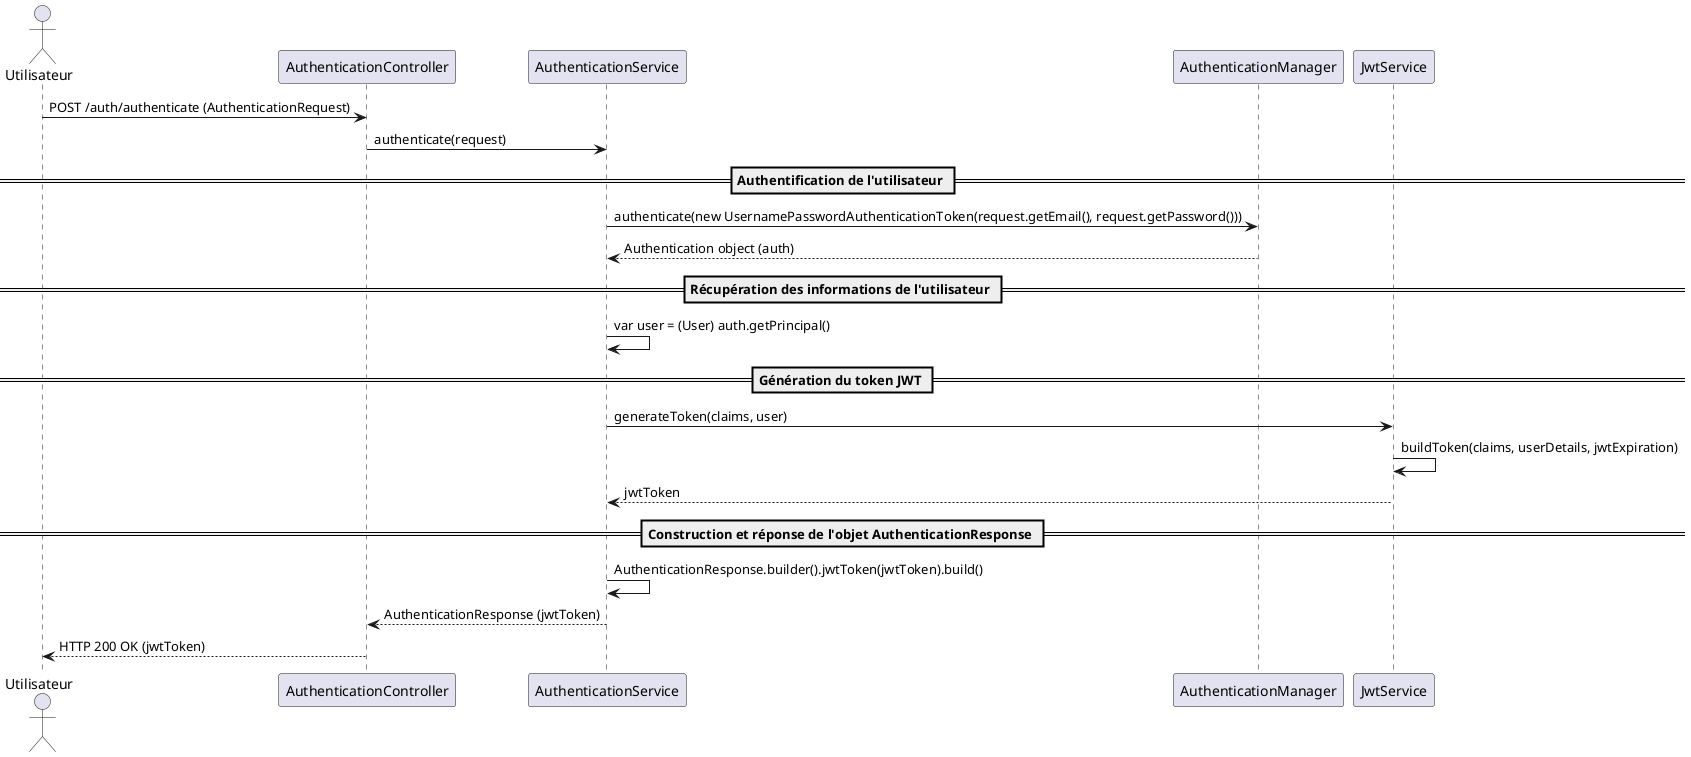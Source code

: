 @startuml
actor Utilisateur
participant AuthenticationController
participant AuthenticationService
participant AuthenticationManager
participant JwtService

Utilisateur -> AuthenticationController : POST /auth/authenticate (AuthenticationRequest)
AuthenticationController -> AuthenticationService : authenticate(request)

== Authentification de l'utilisateur ==
AuthenticationService -> AuthenticationManager : authenticate(new UsernamePasswordAuthenticationToken(request.getEmail(), request.getPassword()))
AuthenticationManager --> AuthenticationService : Authentication object (auth)

== Récupération des informations de l'utilisateur ==
AuthenticationService -> AuthenticationService : var user = (User) auth.getPrincipal()

== Génération du token JWT ==
AuthenticationService -> JwtService : generateToken(claims, user)
JwtService -> JwtService : buildToken(claims, userDetails, jwtExpiration)
JwtService --> AuthenticationService : jwtToken

== Construction et réponse de l'objet AuthenticationResponse ==
AuthenticationService -> AuthenticationService : AuthenticationResponse.builder().jwtToken(jwtToken).build()

AuthenticationService --> AuthenticationController : AuthenticationResponse (jwtToken)
AuthenticationController --> Utilisateur : HTTP 200 OK (jwtToken)
@enduml
